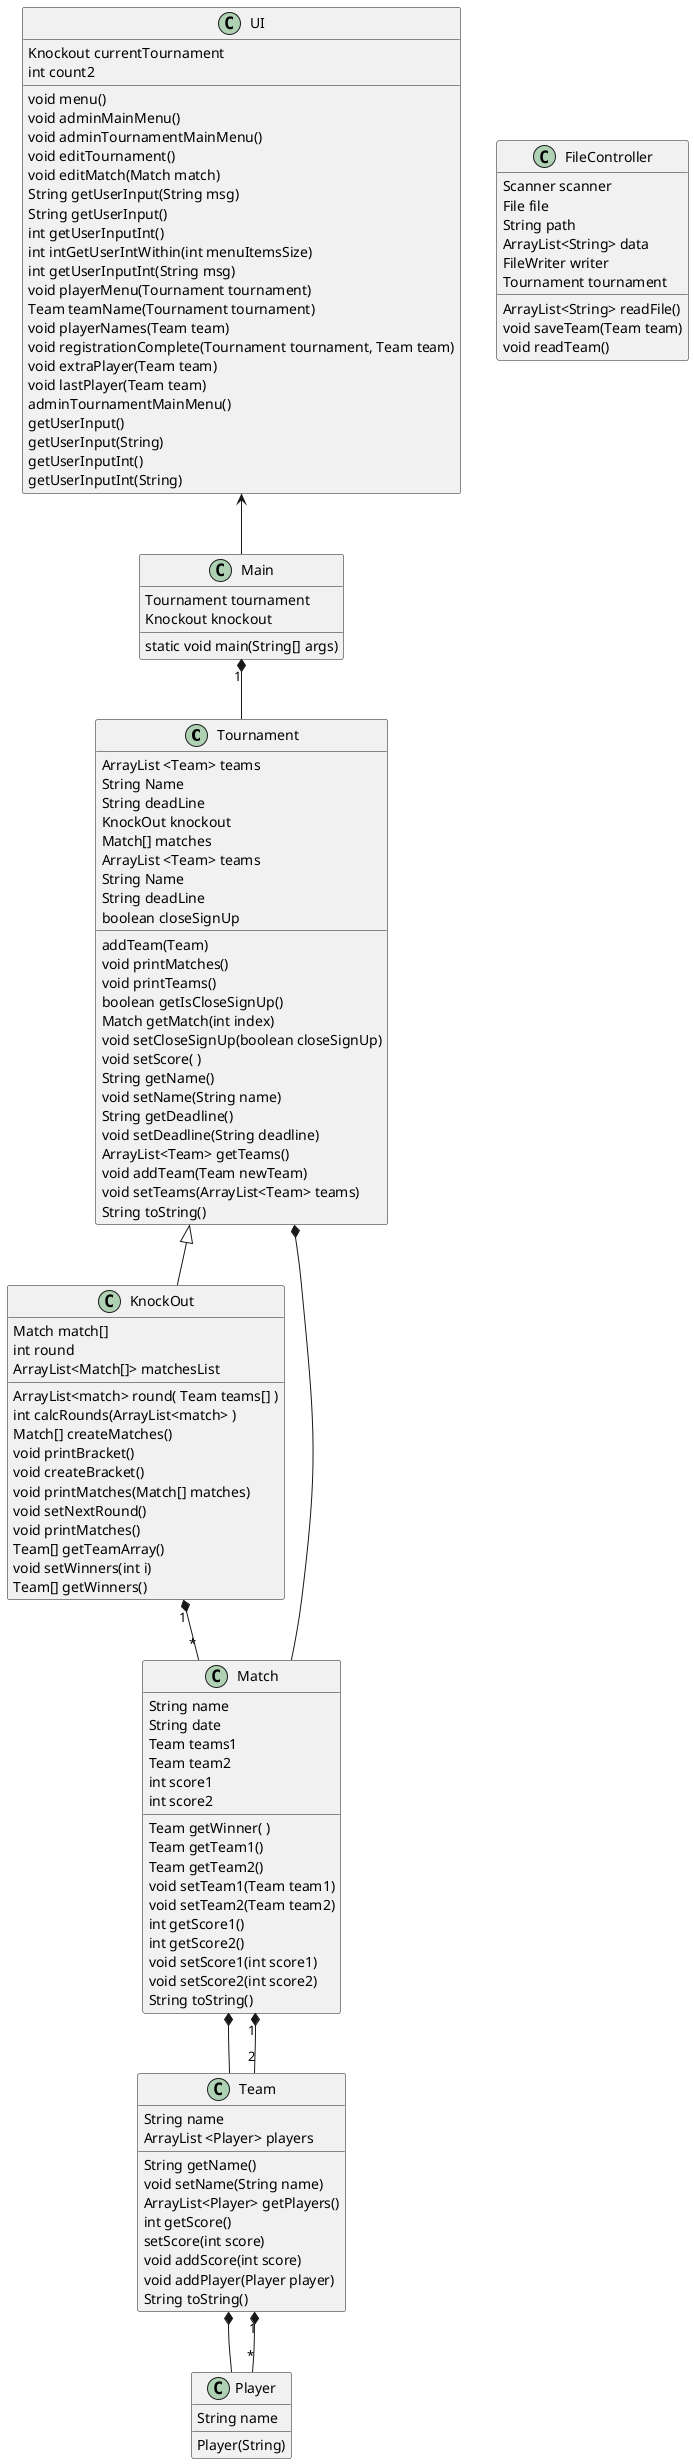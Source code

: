 @startuml
'https://plantuml.com/class-diagram


class Tournament
'class Foosball
'class GroupTournament
class KnockOut
class Player
class Match
class Team
class UI



Main "1" *-- Tournament
Tournament <|-- KnockOut

'Tournament <-- Foosball
'Foosball <|-- KnockOut
'Foosball <|-- GroupTournament

Tournament *-- Match
'GroupTournament *-- Match

Match *-- Team
Team *-- Player

Tournament : ArrayList <Team> teams
Tournament : String Name
Tournament : String deadLine
Tournament : KnockOut knockout
Tournament : addTeam(Team)

KnockOut : Match match[]
KnockOut : ArrayList<match> round( Team teams[] )
KnockOut : int round
KnockOut : int calcRounds(ArrayList<match> )

KnockOut "1" *-- "*" Match
'GroupTournament *-- Match

UI <-- Main

Match "1" *-- "2" Team
Team "1" *-- "*" Player

UI : Knockout currentTournament
UI : int count2
UI : void menu()
UI : void adminMainMenu()
UI : void adminTournamentMainMenu()
UI : void editTournament()
UI : void editMatch(Match match)
UI : String getUserInput(String msg)
UI : String getUserInput()
UI : int getUserInputInt()
UI : int intGetUserIntWithin(int menuItemsSize)
UI : int getUserInputInt(String msg)
UI : void playerMenu(Tournament tournament)
UI : Team teamName(Tournament tournament)
UI : void playerNames(Team team)
UI : void registrationComplete(Tournament tournament, Team team)
UI : void extraPlayer(Team team)
UI : void lastPlayer(Team team)

FileController : Scanner scanner
FileController : File file
FileController : String path
FileController : ArrayList<String> data
FileController : FileWriter writer
FileController : Tournament tournament
FileController : ArrayList<String> readFile()
FileController : void saveTeam(Team team)
FileController : void readTeam()

Main : Tournament tournament
Main : Knockout knockout
Main : static void main(String[] args)

Tournament : Match[] matches
Tournament : ArrayList <Team> teams
Tournament : String Name
Tournament : String deadLine
Tournament : boolean closeSignUp
Tournament : void printMatches()
Tournament : void printTeams()
Tournament : boolean getIsCloseSignUp()
Tournament : Match getMatch(int index)
Tournament : void setCloseSignUp(boolean closeSignUp)
Tournament : void setScore( )
Tournament : String getName()
Tournament : void setName(String name)
Tournament : String getDeadline()
Tournament : void setDeadline(String deadline)
Tournament : ArrayList<Team> getTeams()
Tournament : void addTeam(Team newTeam)
Tournament : void setTeams(ArrayList<Team> teams)
Tournament : String toString()

KnockOut : ArrayList<Match[]> matchesList
KnockOut : Match[] createMatches()
KnockOut : void printBracket()
KnockOut : void createBracket()
KnockOut : void printMatches(Match[] matches)
KnockOut : void setNextRound()
KnockOut : void printMatches()
KnockOut : Team[] getTeamArray()
KnockOut : void setWinners(int i)
KnockOut : Team[] getWinners()

'Team array maybe?
Match : String name
Match : String date
Match : Team teams1
Match : Team team2
Match : int score1
Match : int score2

Match : Team getWinner( )
Match : Team getTeam1()
Match : Team getTeam2()
Match : void setTeam1(Team team1)
Match : void setTeam2(Team team2)
Match : int getScore1()
Match : int getScore2()
Match : void setScore1(int score1)
Match : void setScore2(int score2)
Match : String toString()

Team : String name
Team : ArrayList <Player> players
Team : String getName()
Team : void setName(String name)
Team : ArrayList<Player> getPlayers()
Team : int getScore()
Team : setScore(int score)
Team : void addScore(int score)
Team : void addPlayer(Player player)
Team : String toString()

Player : String name
Player : Player(String)

UI : adminTournamentMainMenu()
UI : getUserInput()
UI : getUserInput(String)
UI : getUserInputInt()
UI : getUserInputInt(String)

@enduml